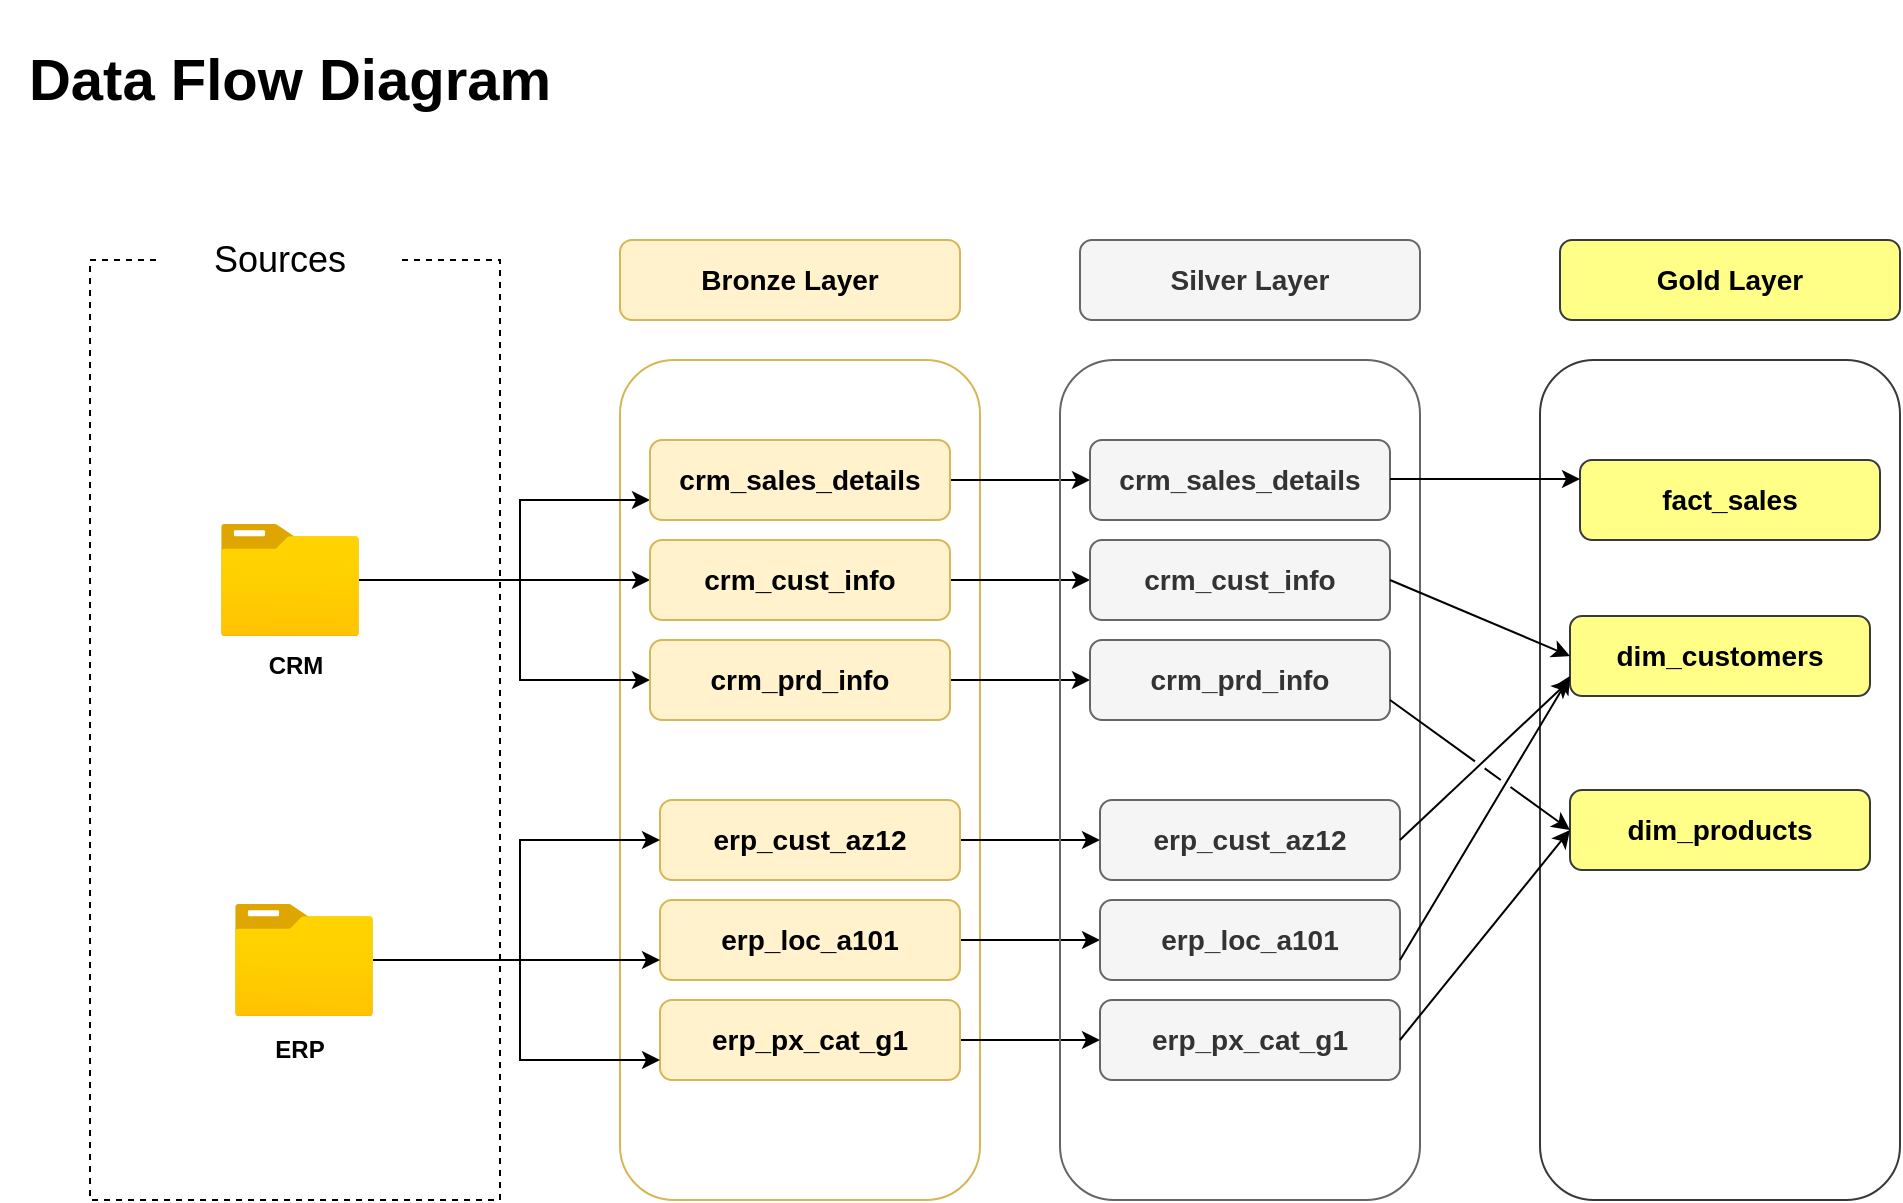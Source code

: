 <mxfile version="26.1.1">
  <diagram name="Page-1" id="2H58MO90Xa9M6sHunfLu">
    <mxGraphModel dx="880" dy="508" grid="1" gridSize="10" guides="1" tooltips="1" connect="1" arrows="1" fold="1" page="1" pageScale="1" pageWidth="850" pageHeight="1100" math="0" shadow="0">
      <root>
        <mxCell id="0" />
        <mxCell id="1" parent="0" />
        <mxCell id="D3Ak_9p2HrBAHhJlQx-v-1" value="&lt;b&gt;&lt;font&gt;Data Flow Diagram&lt;/font&gt;&lt;/b&gt;" style="text;html=1;align=center;verticalAlign=middle;whiteSpace=wrap;rounded=0;fontSize=29;" parent="1" vertex="1">
          <mxGeometry width="290" height="80" as="geometry" />
        </mxCell>
        <mxCell id="D3Ak_9p2HrBAHhJlQx-v-3" value="" style="rounded=0;whiteSpace=wrap;html=1;fontColor=default;fillColor=none;dashed=1;" parent="1" vertex="1">
          <mxGeometry x="45" y="130" width="205" height="470" as="geometry" />
        </mxCell>
        <mxCell id="D3Ak_9p2HrBAHhJlQx-v-4" value="&lt;font style=&quot;font-size: 18px;&quot;&gt;Sources&lt;/font&gt;" style="rounded=1;whiteSpace=wrap;html=1;strokeColor=none;" parent="1" vertex="1">
          <mxGeometry x="80" y="100" width="120" height="60" as="geometry" />
        </mxCell>
        <mxCell id="D3Ak_9p2HrBAHhJlQx-v-7" value="" style="rounded=1;whiteSpace=wrap;html=1;fillColor=none;strokeColor=#d6b656;shadow=0;" parent="1" vertex="1">
          <mxGeometry x="310" y="180" width="180" height="420" as="geometry" />
        </mxCell>
        <mxCell id="D3Ak_9p2HrBAHhJlQx-v-8" value="&lt;b&gt;&lt;font style=&quot;font-size: 14px;&quot;&gt;Bronze Layer&lt;/font&gt;&lt;/b&gt;" style="rounded=1;whiteSpace=wrap;html=1;strokeColor=#d6b656;fillColor=#fff2cc;" parent="1" vertex="1">
          <mxGeometry x="310" y="120" width="170" height="40" as="geometry" />
        </mxCell>
        <mxCell id="D3Ak_9p2HrBAHhJlQx-v-24" style="edgeStyle=orthogonalEdgeStyle;rounded=0;orthogonalLoop=1;jettySize=auto;html=1;entryX=0;entryY=0.5;entryDx=0;entryDy=0;" parent="1" source="D3Ak_9p2HrBAHhJlQx-v-9" target="D3Ak_9p2HrBAHhJlQx-v-12" edge="1">
          <mxGeometry relative="1" as="geometry">
            <Array as="points">
              <mxPoint x="260" y="290" />
              <mxPoint x="260" y="340" />
            </Array>
          </mxGeometry>
        </mxCell>
        <mxCell id="D3Ak_9p2HrBAHhJlQx-v-25" style="edgeStyle=orthogonalEdgeStyle;rounded=0;orthogonalLoop=1;jettySize=auto;html=1;entryX=0;entryY=0.75;entryDx=0;entryDy=0;" parent="1" source="D3Ak_9p2HrBAHhJlQx-v-9" target="D3Ak_9p2HrBAHhJlQx-v-10" edge="1">
          <mxGeometry relative="1" as="geometry">
            <Array as="points">
              <mxPoint x="260" y="290" />
              <mxPoint x="260" y="250" />
            </Array>
          </mxGeometry>
        </mxCell>
        <mxCell id="D3Ak_9p2HrBAHhJlQx-v-26" style="edgeStyle=orthogonalEdgeStyle;rounded=0;orthogonalLoop=1;jettySize=auto;html=1;entryX=0;entryY=0.5;entryDx=0;entryDy=0;" parent="1" source="D3Ak_9p2HrBAHhJlQx-v-9" target="D3Ak_9p2HrBAHhJlQx-v-11" edge="1">
          <mxGeometry relative="1" as="geometry" />
        </mxCell>
        <mxCell id="D3Ak_9p2HrBAHhJlQx-v-9" value="" style="image;aspect=fixed;html=1;points=[];align=center;fontSize=12;image=img/lib/azure2/general/Folder_Blank.svg;" parent="1" vertex="1">
          <mxGeometry x="110.5" y="262" width="69" height="56.0" as="geometry" />
        </mxCell>
        <mxCell id="7XgdglSOMPtqffUQGnYG-9" style="edgeStyle=orthogonalEdgeStyle;rounded=0;orthogonalLoop=1;jettySize=auto;html=1;entryX=0;entryY=0.5;entryDx=0;entryDy=0;" parent="1" source="D3Ak_9p2HrBAHhJlQx-v-10" target="7XgdglSOMPtqffUQGnYG-8" edge="1">
          <mxGeometry relative="1" as="geometry" />
        </mxCell>
        <mxCell id="D3Ak_9p2HrBAHhJlQx-v-10" value="&lt;b&gt;&lt;font style=&quot;font-size: 14px;&quot;&gt;crm_sales_details&lt;/font&gt;&lt;/b&gt;" style="rounded=1;whiteSpace=wrap;html=1;strokeColor=#d6b656;fillColor=#fff2cc;" parent="1" vertex="1">
          <mxGeometry x="325" y="220" width="150" height="40" as="geometry" />
        </mxCell>
        <mxCell id="7XgdglSOMPtqffUQGnYG-10" style="edgeStyle=orthogonalEdgeStyle;rounded=0;orthogonalLoop=1;jettySize=auto;html=1;entryX=0;entryY=0.5;entryDx=0;entryDy=0;" parent="1" source="D3Ak_9p2HrBAHhJlQx-v-11" target="7XgdglSOMPtqffUQGnYG-7" edge="1">
          <mxGeometry relative="1" as="geometry" />
        </mxCell>
        <mxCell id="D3Ak_9p2HrBAHhJlQx-v-11" value="&lt;b&gt;&lt;font style=&quot;font-size: 14px;&quot;&gt;crm_cust_info&lt;/font&gt;&lt;/b&gt;" style="rounded=1;whiteSpace=wrap;html=1;strokeColor=#d6b656;fillColor=#fff2cc;" parent="1" vertex="1">
          <mxGeometry x="325" y="270" width="150" height="40" as="geometry" />
        </mxCell>
        <mxCell id="7XgdglSOMPtqffUQGnYG-11" style="edgeStyle=orthogonalEdgeStyle;rounded=0;orthogonalLoop=1;jettySize=auto;html=1;entryX=0;entryY=0.5;entryDx=0;entryDy=0;" parent="1" source="D3Ak_9p2HrBAHhJlQx-v-12" target="7XgdglSOMPtqffUQGnYG-6" edge="1">
          <mxGeometry relative="1" as="geometry" />
        </mxCell>
        <mxCell id="D3Ak_9p2HrBAHhJlQx-v-12" value="&lt;b&gt;&lt;font style=&quot;font-size: 14px;&quot;&gt;crm_prd_info&lt;/font&gt;&lt;/b&gt;" style="rounded=1;whiteSpace=wrap;html=1;strokeColor=#d6b656;fillColor=#fff2cc;" parent="1" vertex="1">
          <mxGeometry x="325" y="320" width="150" height="40" as="geometry" />
        </mxCell>
        <mxCell id="7XgdglSOMPtqffUQGnYG-12" style="edgeStyle=orthogonalEdgeStyle;rounded=0;orthogonalLoop=1;jettySize=auto;html=1;entryX=0;entryY=0.5;entryDx=0;entryDy=0;" parent="1" source="D3Ak_9p2HrBAHhJlQx-v-13" target="7XgdglSOMPtqffUQGnYG-3" edge="1">
          <mxGeometry relative="1" as="geometry" />
        </mxCell>
        <mxCell id="D3Ak_9p2HrBAHhJlQx-v-13" value="&lt;b&gt;&lt;font style=&quot;font-size: 14px;&quot;&gt;erp_cust_az12&lt;/font&gt;&lt;/b&gt;" style="rounded=1;whiteSpace=wrap;html=1;strokeColor=#d6b656;fillColor=#fff2cc;" parent="1" vertex="1">
          <mxGeometry x="330" y="400" width="150" height="40" as="geometry" />
        </mxCell>
        <mxCell id="7XgdglSOMPtqffUQGnYG-13" style="edgeStyle=orthogonalEdgeStyle;rounded=0;orthogonalLoop=1;jettySize=auto;html=1;" parent="1" source="D3Ak_9p2HrBAHhJlQx-v-14" target="7XgdglSOMPtqffUQGnYG-4" edge="1">
          <mxGeometry relative="1" as="geometry" />
        </mxCell>
        <mxCell id="D3Ak_9p2HrBAHhJlQx-v-14" value="&lt;b&gt;&lt;font style=&quot;font-size: 14px;&quot;&gt;erp_loc_a101&lt;/font&gt;&lt;/b&gt;" style="rounded=1;whiteSpace=wrap;html=1;strokeColor=#d6b656;fillColor=#fff2cc;" parent="1" vertex="1">
          <mxGeometry x="330" y="450" width="150" height="40" as="geometry" />
        </mxCell>
        <mxCell id="7XgdglSOMPtqffUQGnYG-14" value="" style="edgeStyle=orthogonalEdgeStyle;rounded=0;orthogonalLoop=1;jettySize=auto;html=1;" parent="1" source="D3Ak_9p2HrBAHhJlQx-v-15" target="7XgdglSOMPtqffUQGnYG-5" edge="1">
          <mxGeometry relative="1" as="geometry" />
        </mxCell>
        <mxCell id="D3Ak_9p2HrBAHhJlQx-v-15" value="&lt;b&gt;&lt;font style=&quot;font-size: 14px;&quot;&gt;erp_px_cat_g1&lt;/font&gt;&lt;/b&gt;" style="rounded=1;whiteSpace=wrap;html=1;strokeColor=#d6b656;fillColor=#fff2cc;" parent="1" vertex="1">
          <mxGeometry x="330" y="500" width="150" height="40" as="geometry" />
        </mxCell>
        <mxCell id="D3Ak_9p2HrBAHhJlQx-v-27" style="edgeStyle=orthogonalEdgeStyle;rounded=0;orthogonalLoop=1;jettySize=auto;html=1;entryX=0;entryY=0.75;entryDx=0;entryDy=0;" parent="1" source="D3Ak_9p2HrBAHhJlQx-v-16" target="D3Ak_9p2HrBAHhJlQx-v-14" edge="1">
          <mxGeometry relative="1" as="geometry" />
        </mxCell>
        <mxCell id="D3Ak_9p2HrBAHhJlQx-v-28" style="edgeStyle=orthogonalEdgeStyle;rounded=0;orthogonalLoop=1;jettySize=auto;html=1;entryX=0;entryY=0.5;entryDx=0;entryDy=0;" parent="1" source="D3Ak_9p2HrBAHhJlQx-v-16" target="D3Ak_9p2HrBAHhJlQx-v-13" edge="1">
          <mxGeometry relative="1" as="geometry">
            <Array as="points">
              <mxPoint x="260" y="480" />
              <mxPoint x="260" y="420" />
            </Array>
          </mxGeometry>
        </mxCell>
        <mxCell id="D3Ak_9p2HrBAHhJlQx-v-29" style="edgeStyle=orthogonalEdgeStyle;rounded=0;orthogonalLoop=1;jettySize=auto;html=1;entryX=0;entryY=0.75;entryDx=0;entryDy=0;" parent="1" source="D3Ak_9p2HrBAHhJlQx-v-16" target="D3Ak_9p2HrBAHhJlQx-v-15" edge="1">
          <mxGeometry relative="1" as="geometry">
            <Array as="points">
              <mxPoint x="260" y="480" />
              <mxPoint x="260" y="530" />
            </Array>
          </mxGeometry>
        </mxCell>
        <mxCell id="D3Ak_9p2HrBAHhJlQx-v-16" value="" style="image;aspect=fixed;html=1;points=[];align=center;fontSize=12;image=img/lib/azure2/general/Folder_Blank.svg;" parent="1" vertex="1">
          <mxGeometry x="117.5" y="452" width="69" height="56.0" as="geometry" />
        </mxCell>
        <mxCell id="D3Ak_9p2HrBAHhJlQx-v-17" value="&lt;b&gt;CRM&lt;/b&gt;" style="text;html=1;align=center;verticalAlign=middle;whiteSpace=wrap;rounded=0;" parent="1" vertex="1">
          <mxGeometry x="117.5" y="318" width="60" height="30" as="geometry" />
        </mxCell>
        <mxCell id="D3Ak_9p2HrBAHhJlQx-v-30" value="&lt;b&gt;ERP&lt;/b&gt;" style="text;html=1;align=center;verticalAlign=middle;whiteSpace=wrap;rounded=0;" parent="1" vertex="1">
          <mxGeometry x="119.5" y="510" width="60" height="30" as="geometry" />
        </mxCell>
        <mxCell id="7XgdglSOMPtqffUQGnYG-1" value="&lt;b&gt;&lt;font style=&quot;font-size: 14px;&quot;&gt;Silver Layer&lt;/font&gt;&lt;/b&gt;" style="rounded=1;whiteSpace=wrap;html=1;strokeColor=#666666;fillColor=#f5f5f5;fontColor=#333333;" parent="1" vertex="1">
          <mxGeometry x="540" y="120" width="170" height="40" as="geometry" />
        </mxCell>
        <mxCell id="7XgdglSOMPtqffUQGnYG-2" value="" style="rounded=1;whiteSpace=wrap;html=1;fillColor=none;strokeColor=#666666;shadow=0;fontColor=#333333;" parent="1" vertex="1">
          <mxGeometry x="530" y="180" width="180" height="420" as="geometry" />
        </mxCell>
        <mxCell id="7XgdglSOMPtqffUQGnYG-3" value="&lt;b&gt;&lt;font style=&quot;font-size: 14px;&quot;&gt;erp_cust_az12&lt;/font&gt;&lt;/b&gt;" style="rounded=1;whiteSpace=wrap;html=1;strokeColor=#666666;fillColor=#f5f5f5;fontColor=#333333;" parent="1" vertex="1">
          <mxGeometry x="550" y="400" width="150" height="40" as="geometry" />
        </mxCell>
        <mxCell id="7XgdglSOMPtqffUQGnYG-4" value="&lt;b&gt;&lt;font style=&quot;font-size: 14px;&quot;&gt;erp_loc_a101&lt;/font&gt;&lt;/b&gt;" style="rounded=1;whiteSpace=wrap;html=1;strokeColor=#666666;fillColor=#f5f5f5;fontColor=#333333;" parent="1" vertex="1">
          <mxGeometry x="550" y="450" width="150" height="40" as="geometry" />
        </mxCell>
        <mxCell id="7XgdglSOMPtqffUQGnYG-5" value="&lt;b&gt;&lt;font style=&quot;font-size: 14px;&quot;&gt;erp_px_cat_g1&lt;/font&gt;&lt;/b&gt;" style="rounded=1;whiteSpace=wrap;html=1;strokeColor=#666666;fillColor=#f5f5f5;fontColor=#333333;" parent="1" vertex="1">
          <mxGeometry x="550" y="500" width="150" height="40" as="geometry" />
        </mxCell>
        <mxCell id="7XgdglSOMPtqffUQGnYG-6" value="&lt;b&gt;&lt;font style=&quot;font-size: 14px;&quot;&gt;crm_prd_info&lt;/font&gt;&lt;/b&gt;" style="rounded=1;whiteSpace=wrap;html=1;strokeColor=#666666;fillColor=#f5f5f5;fontColor=#333333;" parent="1" vertex="1">
          <mxGeometry x="545" y="320" width="150" height="40" as="geometry" />
        </mxCell>
        <mxCell id="7XgdglSOMPtqffUQGnYG-7" value="&lt;b&gt;&lt;font style=&quot;font-size: 14px;&quot;&gt;crm_cust_info&lt;/font&gt;&lt;/b&gt;" style="rounded=1;whiteSpace=wrap;html=1;strokeColor=#666666;fillColor=#f5f5f5;fontColor=#333333;" parent="1" vertex="1">
          <mxGeometry x="545" y="270" width="150" height="40" as="geometry" />
        </mxCell>
        <mxCell id="7XgdglSOMPtqffUQGnYG-8" value="&lt;b&gt;&lt;font style=&quot;font-size: 14px;&quot;&gt;crm_sales_details&lt;/font&gt;&lt;/b&gt;" style="rounded=1;whiteSpace=wrap;html=1;strokeColor=#666666;fillColor=#f5f5f5;fontColor=#333333;" parent="1" vertex="1">
          <mxGeometry x="545" y="220" width="150" height="40" as="geometry" />
        </mxCell>
        <mxCell id="z3Fl-VxLQaWBwaiBo_N1-1" value="&lt;b&gt;&lt;font style=&quot;font-size: 14px;&quot;&gt;Gold Layer&lt;/font&gt;&lt;/b&gt;" style="rounded=1;whiteSpace=wrap;html=1;strokeColor=#36393d;fillColor=#ffff88;" vertex="1" parent="1">
          <mxGeometry x="780" y="120" width="170" height="40" as="geometry" />
        </mxCell>
        <mxCell id="z3Fl-VxLQaWBwaiBo_N1-2" value="" style="rounded=1;whiteSpace=wrap;html=1;fillColor=none;strokeColor=#36393d;shadow=0;" vertex="1" parent="1">
          <mxGeometry x="770" y="180" width="180" height="420" as="geometry" />
        </mxCell>
        <mxCell id="z3Fl-VxLQaWBwaiBo_N1-6" value="&lt;b&gt;&lt;font style=&quot;font-size: 14px;&quot;&gt;dim_products&lt;/font&gt;&lt;/b&gt;" style="rounded=1;whiteSpace=wrap;html=1;strokeColor=#36393d;fillColor=#ffff88;" vertex="1" parent="1">
          <mxGeometry x="785" y="395" width="150" height="40" as="geometry" />
        </mxCell>
        <mxCell id="z3Fl-VxLQaWBwaiBo_N1-7" value="&lt;b&gt;&lt;font style=&quot;font-size: 14px;&quot;&gt;dim_customers&lt;/font&gt;&lt;/b&gt;" style="rounded=1;whiteSpace=wrap;html=1;strokeColor=#36393d;fillColor=#ffff88;" vertex="1" parent="1">
          <mxGeometry x="785" y="308" width="150" height="40" as="geometry" />
        </mxCell>
        <mxCell id="z3Fl-VxLQaWBwaiBo_N1-8" value="&lt;b&gt;&lt;font style=&quot;font-size: 14px;&quot;&gt;fact_sales&lt;/font&gt;&lt;/b&gt;" style="rounded=1;whiteSpace=wrap;html=1;strokeColor=#36393d;fillColor=#ffff88;" vertex="1" parent="1">
          <mxGeometry x="790" y="230" width="150" height="40" as="geometry" />
        </mxCell>
        <mxCell id="z3Fl-VxLQaWBwaiBo_N1-9" value="" style="endArrow=classic;html=1;rounded=0;exitX=1;exitY=0.75;exitDx=0;exitDy=0;entryX=0;entryY=0.5;entryDx=0;entryDy=0;" edge="1" parent="1">
          <mxGeometry width="50" height="50" relative="1" as="geometry">
            <mxPoint x="695" y="239.5" as="sourcePoint" />
            <mxPoint x="790" y="239.5" as="targetPoint" />
          </mxGeometry>
        </mxCell>
        <mxCell id="z3Fl-VxLQaWBwaiBo_N1-10" value="" style="endArrow=classic;html=1;rounded=0;exitX=1;exitY=0.5;exitDx=0;exitDy=0;entryX=0;entryY=0.5;entryDx=0;entryDy=0;jumpStyle=gap;" edge="1" parent="1" source="7XgdglSOMPtqffUQGnYG-7" target="z3Fl-VxLQaWBwaiBo_N1-7">
          <mxGeometry width="50" height="50" relative="1" as="geometry">
            <mxPoint x="610" y="390" as="sourcePoint" />
            <mxPoint x="660" y="340" as="targetPoint" />
          </mxGeometry>
        </mxCell>
        <mxCell id="z3Fl-VxLQaWBwaiBo_N1-11" value="" style="endArrow=classic;html=1;rounded=0;exitX=1;exitY=0.5;exitDx=0;exitDy=0;jumpStyle=gap;" edge="1" parent="1" source="7XgdglSOMPtqffUQGnYG-3">
          <mxGeometry width="50" height="50" relative="1" as="geometry">
            <mxPoint x="735" y="390" as="sourcePoint" />
            <mxPoint x="785" y="340" as="targetPoint" />
          </mxGeometry>
        </mxCell>
        <mxCell id="z3Fl-VxLQaWBwaiBo_N1-13" value="" style="endArrow=classic;html=1;rounded=0;exitX=1;exitY=0.75;exitDx=0;exitDy=0;entryX=0;entryY=0.75;entryDx=0;entryDy=0;jumpStyle=gap;" edge="1" parent="1" source="7XgdglSOMPtqffUQGnYG-4" target="z3Fl-VxLQaWBwaiBo_N1-7">
          <mxGeometry width="50" height="50" relative="1" as="geometry">
            <mxPoint x="610" y="390" as="sourcePoint" />
            <mxPoint x="660" y="340" as="targetPoint" />
          </mxGeometry>
        </mxCell>
        <mxCell id="z3Fl-VxLQaWBwaiBo_N1-14" value="" style="endArrow=classic;html=1;rounded=0;exitX=1;exitY=0.75;exitDx=0;exitDy=0;entryX=0;entryY=0.5;entryDx=0;entryDy=0;jumpStyle=gap;" edge="1" parent="1" source="7XgdglSOMPtqffUQGnYG-6" target="z3Fl-VxLQaWBwaiBo_N1-6">
          <mxGeometry width="50" height="50" relative="1" as="geometry">
            <mxPoint x="610" y="390" as="sourcePoint" />
            <mxPoint x="660" y="340" as="targetPoint" />
          </mxGeometry>
        </mxCell>
        <mxCell id="z3Fl-VxLQaWBwaiBo_N1-15" value="" style="endArrow=classic;html=1;rounded=0;entryX=0;entryY=0.5;entryDx=0;entryDy=0;exitX=1;exitY=0.5;exitDx=0;exitDy=0;jumpStyle=gap;" edge="1" parent="1" source="7XgdglSOMPtqffUQGnYG-5" target="z3Fl-VxLQaWBwaiBo_N1-6">
          <mxGeometry width="50" height="50" relative="1" as="geometry">
            <mxPoint x="610" y="390" as="sourcePoint" />
            <mxPoint x="660" y="340" as="targetPoint" />
          </mxGeometry>
        </mxCell>
      </root>
    </mxGraphModel>
  </diagram>
</mxfile>
